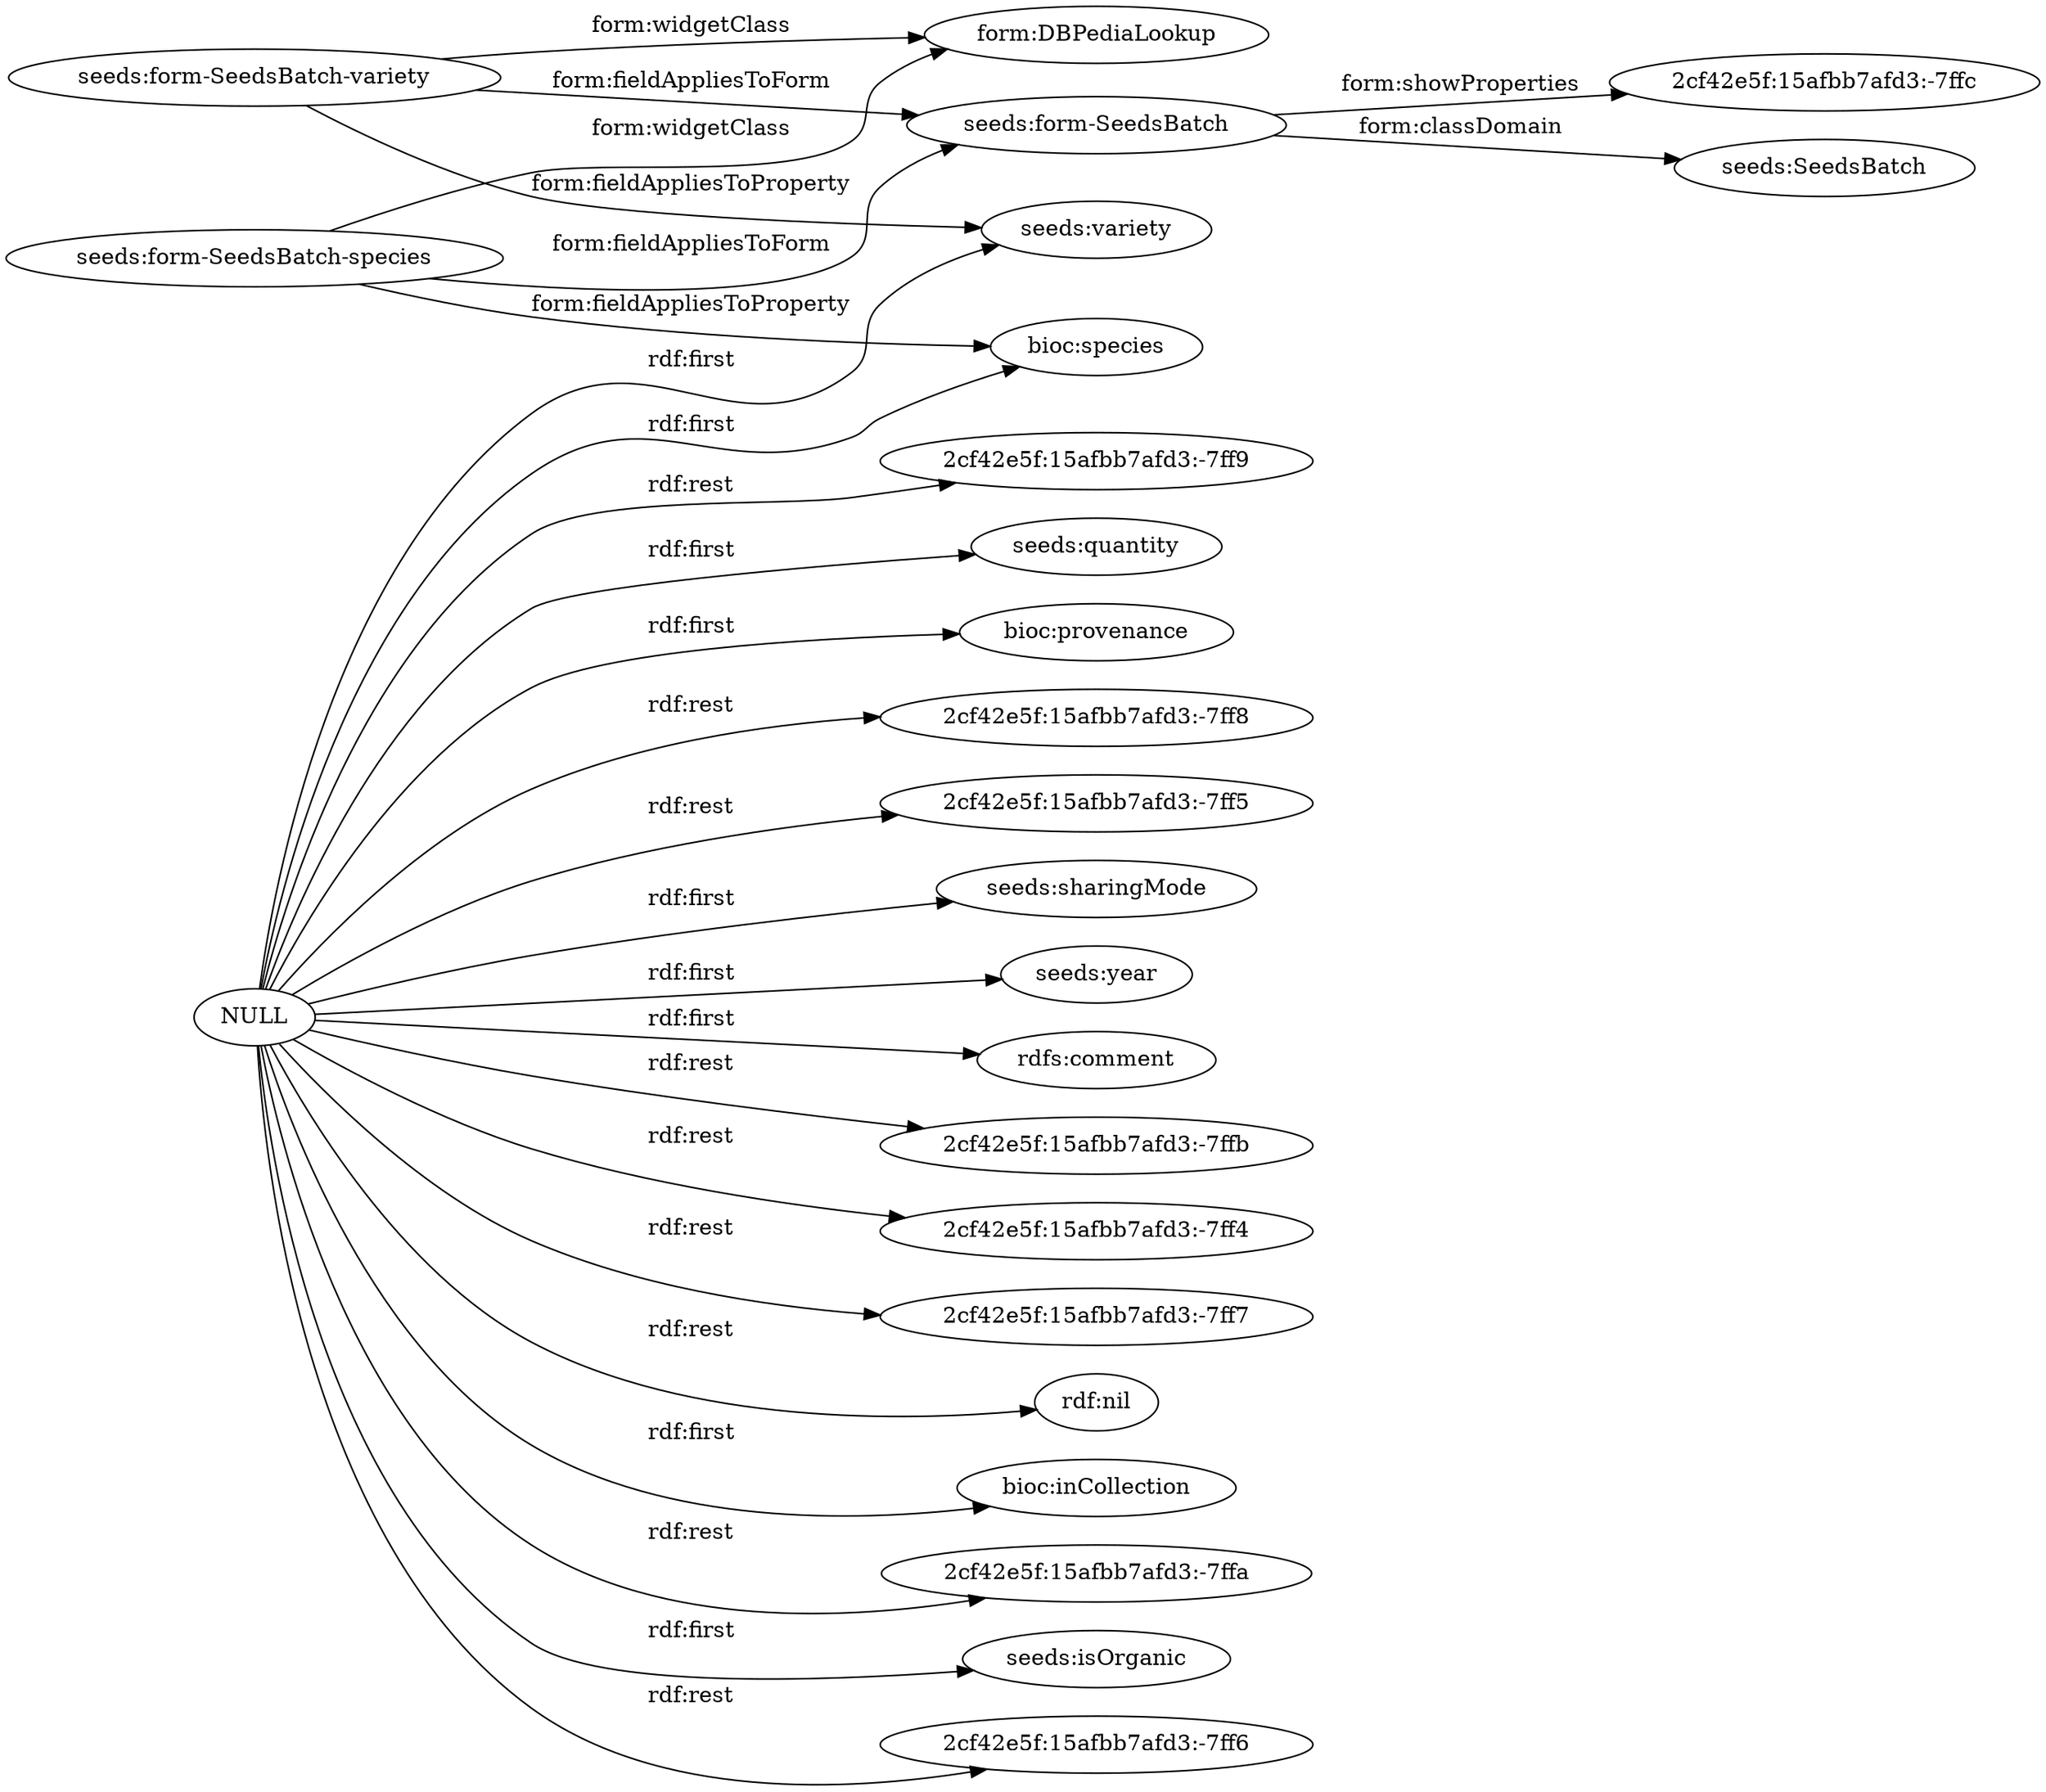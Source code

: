 digraph ar2dtool_diagram { 
rankdir=LR;
size="1501"
	"seeds:form-SeedsBatch-variety" -> "form:DBPediaLookup" [ label = "form:widgetClass" ];
	"seeds:form-SeedsBatch-variety" -> "seeds:variety" [ label = "form:fieldAppliesToProperty" ];
	"seeds:form-SeedsBatch-variety" -> "seeds:form-SeedsBatch" [ label = "form:fieldAppliesToForm" ];
	"seeds:form-SeedsBatch-species" -> "form:DBPediaLookup" [ label = "form:widgetClass" ];
	"seeds:form-SeedsBatch-species" -> "bioc:species" [ label = "form:fieldAppliesToProperty" ];
	"seeds:form-SeedsBatch-species" -> "seeds:form-SeedsBatch" [ label = "form:fieldAppliesToForm" ];
	"NULL" -> "bioc:provenance" [ label = "rdf:first" ];
	"NULL" -> "2cf42e5f:15afbb7afd3:-7ff8" [ label = "rdf:rest" ];
	"NULL" -> "2cf42e5f:15afbb7afd3:-7ff5" [ label = "rdf:rest" ];
	"NULL" -> "bioc:species" [ label = "rdf:first" ];
	"NULL" -> "seeds:sharingMode" [ label = "rdf:first" ];
	"NULL" -> "seeds:year" [ label = "rdf:first" ];
	"NULL" -> "rdfs:comment" [ label = "rdf:first" ];
	"NULL" -> "2cf42e5f:15afbb7afd3:-7ffb" [ label = "rdf:rest" ];
	"NULL" -> "2cf42e5f:15afbb7afd3:-7ff4" [ label = "rdf:rest" ];
	"NULL" -> "2cf42e5f:15afbb7afd3:-7ff7" [ label = "rdf:rest" ];
	"NULL" -> "rdf:nil" [ label = "rdf:rest" ];
	"NULL" -> "bioc:inCollection" [ label = "rdf:first" ];
	"NULL" -> "2cf42e5f:15afbb7afd3:-7ffa" [ label = "rdf:rest" ];
	"NULL" -> "seeds:isOrganic" [ label = "rdf:first" ];
	"NULL" -> "seeds:variety" [ label = "rdf:first" ];
	"NULL" -> "2cf42e5f:15afbb7afd3:-7ff6" [ label = "rdf:rest" ];
	"NULL" -> "2cf42e5f:15afbb7afd3:-7ff9" [ label = "rdf:rest" ];
	"NULL" -> "seeds:quantity" [ label = "rdf:first" ];
	"seeds:form-SeedsBatch" -> "2cf42e5f:15afbb7afd3:-7ffc" [ label = "form:showProperties" ];
	"seeds:form-SeedsBatch" -> "seeds:SeedsBatch" [ label = "form:classDomain" ];

}
